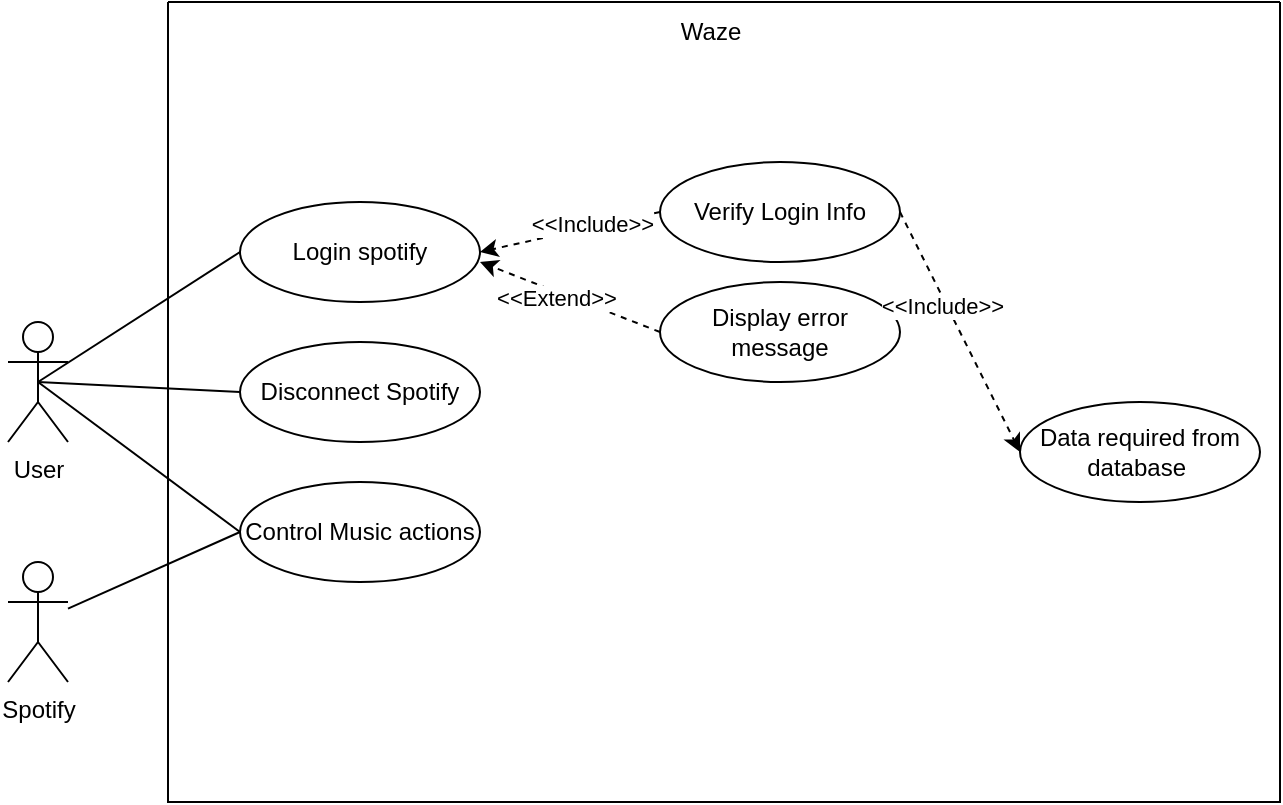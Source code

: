<mxfile version="27.0.6">
  <diagram name="Page-1" id="aBjQCEkGV0ykoDEzOuvz">
    <mxGraphModel dx="998" dy="570" grid="1" gridSize="10" guides="1" tooltips="1" connect="1" arrows="1" fold="1" page="1" pageScale="1" pageWidth="827" pageHeight="1169" math="0" shadow="0">
      <root>
        <mxCell id="0" />
        <mxCell id="1" parent="0" />
        <mxCell id="fxTx4ZfL5YpmLXAeU2qc-1" value="User" style="shape=umlActor;verticalLabelPosition=bottom;verticalAlign=top;html=1;outlineConnect=0;" vertex="1" parent="1">
          <mxGeometry x="150" y="250" width="30" height="60" as="geometry" />
        </mxCell>
        <mxCell id="fxTx4ZfL5YpmLXAeU2qc-4" value="Spotify" style="shape=umlActor;verticalLabelPosition=bottom;verticalAlign=top;html=1;outlineConnect=0;" vertex="1" parent="1">
          <mxGeometry x="150" y="370" width="30" height="60" as="geometry" />
        </mxCell>
        <mxCell id="fxTx4ZfL5YpmLXAeU2qc-9" value="" style="swimlane;startSize=0;" vertex="1" parent="1">
          <mxGeometry x="230" y="90" width="556" height="400" as="geometry">
            <mxRectangle x="214" y="20" width="50" height="40" as="alternateBounds" />
          </mxGeometry>
        </mxCell>
        <mxCell id="fxTx4ZfL5YpmLXAeU2qc-10" value="Login spotify" style="ellipse;whiteSpace=wrap;html=1;" vertex="1" parent="fxTx4ZfL5YpmLXAeU2qc-9">
          <mxGeometry x="36" y="100" width="120" height="50" as="geometry" />
        </mxCell>
        <mxCell id="fxTx4ZfL5YpmLXAeU2qc-11" value="Disconnect Spotify&lt;span style=&quot;color: rgba(0, 0, 0, 0); font-family: monospace; font-size: 0px; text-align: start; text-wrap-mode: nowrap;&quot;&gt;%3CmxGraphModel%3E%3Croot%3E%3CmxCell%20id%3D%220%22%2F%3E%3CmxCell%20id%3D%221%22%20parent%3D%220%22%2F%3E%3CmxCell%20id%3D%222%22%20value%3D%22Connect%20spotify%22%20style%3D%22ellipse%3BwhiteSpace%3Dwrap%3Bhtml%3D1%3B%22%20vertex%3D%221%22%20parent%3D%221%22%3E%3CmxGeometry%20x%3D%22250%22%20y%3D%22160%22%20width%3D%22120%22%20height%3D%2250%22%20as%3D%22geometry%22%2F%3E%3C%2FmxCell%3E%3C%2Froot%3E%3C%2FmxGraphModel%3E&lt;/span&gt;" style="ellipse;whiteSpace=wrap;html=1;" vertex="1" parent="fxTx4ZfL5YpmLXAeU2qc-9">
          <mxGeometry x="36" y="170" width="120" height="50" as="geometry" />
        </mxCell>
        <mxCell id="fxTx4ZfL5YpmLXAeU2qc-12" value="Control Music actions" style="ellipse;whiteSpace=wrap;html=1;" vertex="1" parent="fxTx4ZfL5YpmLXAeU2qc-9">
          <mxGeometry x="36" y="240" width="120" height="50" as="geometry" />
        </mxCell>
        <mxCell id="fxTx4ZfL5YpmLXAeU2qc-21" value="Verify Login Info&lt;span style=&quot;color: rgba(0, 0, 0, 0); font-family: monospace; font-size: 0px; text-align: start; text-wrap-mode: nowrap;&quot;&gt;%3CmxGraphModel%3E%3Croot%3E%3CmxCell%20id%3D%220%22%2F%3E%3CmxCell%20id%3D%221%22%20parent%3D%220%22%2F%3E%3CmxCell%20id%3D%222%22%20value%3D%22Login%20spotify%22%20style%3D%22ellipse%3BwhiteSpace%3Dwrap%3Bhtml%3D1%3B%22%20vertex%3D%221%22%20parent%3D%221%22%3E%3CmxGeometry%20x%3D%22250%22%20y%3D%22170%22%20width%3D%22120%22%20height%3D%2250%22%20as%3D%22geometry%22%2F%3E%3C%2FmxCell%3E%3C%2Froot%3E%3C%2FmxGraphModel%3E&lt;/span&gt;" style="ellipse;whiteSpace=wrap;html=1;" vertex="1" parent="fxTx4ZfL5YpmLXAeU2qc-9">
          <mxGeometry x="246" y="80" width="120" height="50" as="geometry" />
        </mxCell>
        <mxCell id="fxTx4ZfL5YpmLXAeU2qc-22" value="Display error message" style="ellipse;whiteSpace=wrap;html=1;" vertex="1" parent="fxTx4ZfL5YpmLXAeU2qc-9">
          <mxGeometry x="246" y="140" width="120" height="50" as="geometry" />
        </mxCell>
        <mxCell id="fxTx4ZfL5YpmLXAeU2qc-29" value="" style="endArrow=classic;html=1;rounded=0;entryX=1;entryY=0.6;entryDx=0;entryDy=0;entryPerimeter=0;exitX=0;exitY=0.5;exitDx=0;exitDy=0;dashed=1;" edge="1" parent="fxTx4ZfL5YpmLXAeU2qc-9" source="fxTx4ZfL5YpmLXAeU2qc-22" target="fxTx4ZfL5YpmLXAeU2qc-10">
          <mxGeometry width="50" height="50" relative="1" as="geometry">
            <mxPoint x="166" y="240" as="sourcePoint" />
            <mxPoint x="216" y="190" as="targetPoint" />
          </mxGeometry>
        </mxCell>
        <mxCell id="fxTx4ZfL5YpmLXAeU2qc-32" value="&amp;lt;&amp;lt;Extend&amp;gt;&amp;gt;" style="edgeLabel;html=1;align=center;verticalAlign=middle;resizable=0;points=[];" vertex="1" connectable="0" parent="fxTx4ZfL5YpmLXAeU2qc-29">
          <mxGeometry x="0.144" y="3" relative="1" as="geometry">
            <mxPoint as="offset" />
          </mxGeometry>
        </mxCell>
        <mxCell id="fxTx4ZfL5YpmLXAeU2qc-30" value="" style="endArrow=classic;html=1;rounded=0;entryX=1;entryY=0.5;entryDx=0;entryDy=0;exitX=0;exitY=0.5;exitDx=0;exitDy=0;dashed=1;" edge="1" parent="fxTx4ZfL5YpmLXAeU2qc-9" source="fxTx4ZfL5YpmLXAeU2qc-21" target="fxTx4ZfL5YpmLXAeU2qc-10">
          <mxGeometry width="50" height="50" relative="1" as="geometry">
            <mxPoint x="276" y="195" as="sourcePoint" />
            <mxPoint x="216" y="160" as="targetPoint" />
          </mxGeometry>
        </mxCell>
        <mxCell id="fxTx4ZfL5YpmLXAeU2qc-31" value="&amp;lt;&amp;lt;Include&amp;gt;&amp;gt;" style="edgeLabel;html=1;align=center;verticalAlign=middle;resizable=0;points=[];" vertex="1" connectable="0" parent="fxTx4ZfL5YpmLXAeU2qc-30">
          <mxGeometry x="-0.24" y="-2" relative="1" as="geometry">
            <mxPoint as="offset" />
          </mxGeometry>
        </mxCell>
        <mxCell id="fxTx4ZfL5YpmLXAeU2qc-33" value="Data required from&lt;div&gt;database&amp;nbsp;&lt;/div&gt;" style="ellipse;whiteSpace=wrap;html=1;" vertex="1" parent="fxTx4ZfL5YpmLXAeU2qc-9">
          <mxGeometry x="426" y="200" width="120" height="50" as="geometry" />
        </mxCell>
        <mxCell id="fxTx4ZfL5YpmLXAeU2qc-35" value="" style="endArrow=classic;html=1;rounded=0;entryX=0;entryY=0.5;entryDx=0;entryDy=0;exitX=1;exitY=0.5;exitDx=0;exitDy=0;dashed=1;" edge="1" parent="fxTx4ZfL5YpmLXAeU2qc-9" source="fxTx4ZfL5YpmLXAeU2qc-21" target="fxTx4ZfL5YpmLXAeU2qc-33">
          <mxGeometry width="50" height="50" relative="1" as="geometry">
            <mxPoint x="296" y="110" as="sourcePoint" />
            <mxPoint x="206" y="130" as="targetPoint" />
          </mxGeometry>
        </mxCell>
        <mxCell id="fxTx4ZfL5YpmLXAeU2qc-36" value="&amp;lt;&amp;lt;Include&amp;gt;&amp;gt;" style="edgeLabel;html=1;align=center;verticalAlign=middle;resizable=0;points=[];" vertex="1" connectable="0" parent="fxTx4ZfL5YpmLXAeU2qc-35">
          <mxGeometry x="-0.24" y="-2" relative="1" as="geometry">
            <mxPoint as="offset" />
          </mxGeometry>
        </mxCell>
        <mxCell id="fxTx4ZfL5YpmLXAeU2qc-17" value="Waze" style="text;html=1;align=center;verticalAlign=middle;resizable=0;points=[];autosize=1;strokeColor=none;fillColor=none;" vertex="1" parent="fxTx4ZfL5YpmLXAeU2qc-9">
          <mxGeometry x="246" width="50" height="30" as="geometry" />
        </mxCell>
        <mxCell id="fxTx4ZfL5YpmLXAeU2qc-14" value="" style="endArrow=none;html=1;rounded=0;exitX=0.5;exitY=0.5;exitDx=0;exitDy=0;exitPerimeter=0;entryX=0;entryY=0.5;entryDx=0;entryDy=0;" edge="1" parent="1" source="fxTx4ZfL5YpmLXAeU2qc-1" target="fxTx4ZfL5YpmLXAeU2qc-11">
          <mxGeometry width="50" height="50" relative="1" as="geometry">
            <mxPoint x="390" y="320" as="sourcePoint" />
            <mxPoint x="440" y="270" as="targetPoint" />
          </mxGeometry>
        </mxCell>
        <mxCell id="fxTx4ZfL5YpmLXAeU2qc-15" value="" style="endArrow=none;html=1;rounded=0;exitX=0.5;exitY=0.5;exitDx=0;exitDy=0;exitPerimeter=0;entryX=0;entryY=0.5;entryDx=0;entryDy=0;" edge="1" parent="1" source="fxTx4ZfL5YpmLXAeU2qc-1" target="fxTx4ZfL5YpmLXAeU2qc-10">
          <mxGeometry width="50" height="50" relative="1" as="geometry">
            <mxPoint x="390" y="320" as="sourcePoint" />
            <mxPoint x="440" y="270" as="targetPoint" />
          </mxGeometry>
        </mxCell>
        <mxCell id="fxTx4ZfL5YpmLXAeU2qc-16" value="" style="endArrow=none;html=1;rounded=0;exitX=0.5;exitY=0.5;exitDx=0;exitDy=0;exitPerimeter=0;entryX=0;entryY=0.5;entryDx=0;entryDy=0;" edge="1" parent="1" source="fxTx4ZfL5YpmLXAeU2qc-1" target="fxTx4ZfL5YpmLXAeU2qc-12">
          <mxGeometry width="50" height="50" relative="1" as="geometry">
            <mxPoint x="430" y="260" as="sourcePoint" />
            <mxPoint x="715" y="260" as="targetPoint" />
          </mxGeometry>
        </mxCell>
        <mxCell id="fxTx4ZfL5YpmLXAeU2qc-18" value="" style="endArrow=none;html=1;rounded=0;entryX=0;entryY=0.5;entryDx=0;entryDy=0;" edge="1" parent="1" source="fxTx4ZfL5YpmLXAeU2qc-4" target="fxTx4ZfL5YpmLXAeU2qc-12">
          <mxGeometry width="50" height="50" relative="1" as="geometry">
            <mxPoint x="230" y="310" as="sourcePoint" />
            <mxPoint x="325" y="375" as="targetPoint" />
          </mxGeometry>
        </mxCell>
      </root>
    </mxGraphModel>
  </diagram>
</mxfile>
